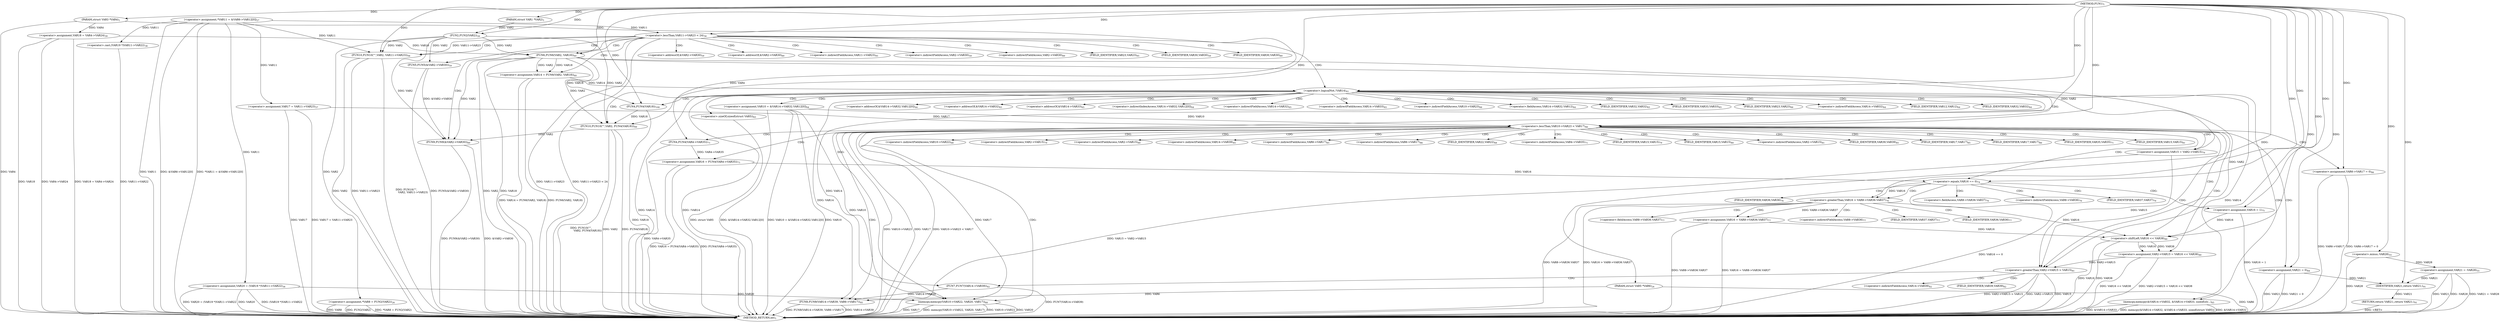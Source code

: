 digraph "FUN1" {  
"8" [label = <(METHOD,FUN1)<SUB>1</SUB>> ]
"208" [label = <(METHOD_RETURN,int)<SUB>1</SUB>> ]
"9" [label = <(PARAM,struct VAR1 *VAR2)<SUB>1</SUB>> ]
"10" [label = <(PARAM,struct VAR3 *VAR4)<SUB>1</SUB>> ]
"11" [label = <(PARAM,struct VAR5 *VAR6)<SUB>24</SUB>> ]
"14" [label = <(&lt;operator&gt;.assignment,*VAR8 = FUN2(VAR2))<SUB>26</SUB>> ]
"20" [label = <(&lt;operator&gt;.assignment,*VAR11 = &amp;VAR6-&gt;VAR12[0])<SUB>27</SUB>> ]
"35" [label = <(&lt;operator&gt;.assignment,VAR20 = (VAR19 *)VAR11-&gt;VAR22)<SUB>36</SUB>> ]
"42" [label = <(&lt;operator&gt;.assignment,VAR17 = VAR11-&gt;VAR23)<SUB>37</SUB>> ]
"47" [label = <(&lt;operator&gt;.assignment,VAR18 = VAR4-&gt;VAR24)<SUB>39</SUB>> ]
"52" [label = <(&lt;operator&gt;.assignment,VAR21 = -VAR28)<SUB>55</SUB>> ]
"64" [label = <(FUN5,FUN5(&amp;VAR2-&gt;VAR30))<SUB>59</SUB>> ]
"69" [label = <(&lt;operator&gt;.assignment,VAR14 = FUN6(VAR2, VAR18))<SUB>60</SUB>> ]
"79" [label = <(&lt;operator&gt;.assignment,VAR10 = &amp;VAR14-&gt;VAR32.VAR12[0])<SUB>64</SUB>> ]
"89" [label = <(memcpy,memcpy(&amp;VAR14-&gt;VAR32, &amp;VAR14-&gt;VAR33, sizeof(str...)<SUB>65</SUB>> ]
"108" [label = <(memcpy,memcpy(VAR10-&gt;VAR22, VAR20, VAR17))<SUB>68</SUB>> ]
"114" [label = <(&lt;operator&gt;.assignment,VAR16 = FUN4(VAR4-&gt;VAR35))<SUB>71</SUB>> ]
"146" [label = <(&lt;operator&gt;.assignment,VAR15 = VAR2-&gt;VAR15)<SUB>79</SUB>> ]
"151" [label = <(&lt;operator&gt;.assignment,VAR2-&gt;VAR15 = VAR16 &lt;&lt; VAR38)<SUB>80</SUB>> ]
"169" [label = <(&lt;operator&gt;.assignment,VAR21 = 0)<SUB>84</SUB>> ]
"172" [label = <(FUN8,FUN8(VAR14-&gt;VAR39, VAR6-&gt;VAR17))<SUB>85</SUB>> ]
"179" [label = <(&lt;operator&gt;.assignment,VAR6-&gt;VAR17 = 0)<SUB>86</SUB>> ]
"185" [label = <(FUN9,FUN9(&amp;VAR2-&gt;VAR30))<SUB>89</SUB>> ]
"191" [label = <(RETURN,return VAR21;,return VAR21;)<SUB>91</SUB>> ]
"194" [label = <(FUN10,FUN10(&quot;&quot;,
		VAR2, VAR11-&gt;VAR23))<SUB>94</SUB>> ]
"202" [label = <(FUN10,FUN10(&quot;&quot;,
		VAR2, FUN4(VAR18)))<SUB>99</SUB>> ]
"57" [label = <(&lt;operator&gt;.lessThan,VAR11-&gt;VAR23 &lt; 24)<SUB>56</SUB>> ]
"75" [label = <(&lt;operator&gt;.logicalNot,!VAR14)<SUB>61</SUB>> ]
"101" [label = <(&lt;operator&gt;.lessThan,VAR10-&gt;VAR23 &lt; VAR17)<SUB>66</SUB>> ]
"121" [label = <(&lt;operator&gt;.equals,VAR16 == 0)<SUB>74</SUB>> ]
"159" [label = <(&lt;operator&gt;.greaterThan,VAR2-&gt;VAR15 &gt; VAR15)<SUB>81</SUB>> ]
"192" [label = <(IDENTIFIER,VAR21,return VAR21;)<SUB>91</SUB>> ]
"16" [label = <(FUN2,FUN2(VAR2))<SUB>26</SUB>> ]
"37" [label = <(&lt;operator&gt;.cast,(VAR19 *)VAR11-&gt;VAR22)<SUB>36</SUB>> ]
"54" [label = <(&lt;operator&gt;.minus,-VAR28)<SUB>55</SUB>> ]
"71" [label = <(FUN6,FUN6(VAR2, VAR18))<SUB>60</SUB>> ]
"98" [label = <(&lt;operator&gt;.sizeOf,sizeof(struct VAR5))<SUB>65</SUB>> ]
"116" [label = <(FUN4,FUN4(VAR4-&gt;VAR35))<SUB>71</SUB>> ]
"125" [label = <(&lt;operator&gt;.assignment,VAR16 = 1)<SUB>75</SUB>> ]
"155" [label = <(&lt;operator&gt;.shiftLeft,VAR16 &lt;&lt; VAR38)<SUB>80</SUB>> ]
"165" [label = <(FUN7,FUN7(VAR14-&gt;VAR39))<SUB>82</SUB>> ]
"205" [label = <(FUN4,FUN4(VAR18))<SUB>100</SUB>> ]
"131" [label = <(&lt;operator&gt;.greaterThan,VAR16 &gt; VAR8-&gt;VAR36.VAR37)<SUB>76</SUB>> ]
"139" [label = <(&lt;operator&gt;.assignment,VAR16 = VAR8-&gt;VAR36.VAR37)<SUB>77</SUB>> ]
"65" [label = <(&lt;operator&gt;.addressOf,&amp;VAR2-&gt;VAR30)<SUB>59</SUB>> ]
"81" [label = <(&lt;operator&gt;.addressOf,&amp;VAR14-&gt;VAR32.VAR12[0])<SUB>64</SUB>> ]
"90" [label = <(&lt;operator&gt;.addressOf,&amp;VAR14-&gt;VAR32)<SUB>65</SUB>> ]
"94" [label = <(&lt;operator&gt;.addressOf,&amp;VAR14-&gt;VAR33)<SUB>65</SUB>> ]
"109" [label = <(&lt;operator&gt;.indirectFieldAccess,VAR10-&gt;VAR22)<SUB>68</SUB>> ]
"148" [label = <(&lt;operator&gt;.indirectFieldAccess,VAR2-&gt;VAR15)<SUB>79</SUB>> ]
"152" [label = <(&lt;operator&gt;.indirectFieldAccess,VAR2-&gt;VAR15)<SUB>80</SUB>> ]
"173" [label = <(&lt;operator&gt;.indirectFieldAccess,VAR14-&gt;VAR39)<SUB>85</SUB>> ]
"176" [label = <(&lt;operator&gt;.indirectFieldAccess,VAR6-&gt;VAR17)<SUB>85</SUB>> ]
"180" [label = <(&lt;operator&gt;.indirectFieldAccess,VAR6-&gt;VAR17)<SUB>86</SUB>> ]
"186" [label = <(&lt;operator&gt;.addressOf,&amp;VAR2-&gt;VAR30)<SUB>89</SUB>> ]
"197" [label = <(&lt;operator&gt;.indirectFieldAccess,VAR11-&gt;VAR23)<SUB>95</SUB>> ]
"66" [label = <(&lt;operator&gt;.indirectFieldAccess,VAR2-&gt;VAR30)<SUB>59</SUB>> ]
"82" [label = <(&lt;operator&gt;.indirectIndexAccess,VAR14-&gt;VAR32.VAR12[0])<SUB>64</SUB>> ]
"91" [label = <(&lt;operator&gt;.indirectFieldAccess,VAR14-&gt;VAR32)<SUB>65</SUB>> ]
"95" [label = <(&lt;operator&gt;.indirectFieldAccess,VAR14-&gt;VAR33)<SUB>65</SUB>> ]
"102" [label = <(&lt;operator&gt;.indirectFieldAccess,VAR10-&gt;VAR23)<SUB>66</SUB>> ]
"111" [label = <(FIELD_IDENTIFIER,VAR22,VAR22)<SUB>68</SUB>> ]
"117" [label = <(&lt;operator&gt;.indirectFieldAccess,VAR4-&gt;VAR35)<SUB>71</SUB>> ]
"150" [label = <(FIELD_IDENTIFIER,VAR15,VAR15)<SUB>79</SUB>> ]
"154" [label = <(FIELD_IDENTIFIER,VAR15,VAR15)<SUB>80</SUB>> ]
"160" [label = <(&lt;operator&gt;.indirectFieldAccess,VAR2-&gt;VAR15)<SUB>81</SUB>> ]
"175" [label = <(FIELD_IDENTIFIER,VAR39,VAR39)<SUB>85</SUB>> ]
"178" [label = <(FIELD_IDENTIFIER,VAR17,VAR17)<SUB>85</SUB>> ]
"182" [label = <(FIELD_IDENTIFIER,VAR17,VAR17)<SUB>86</SUB>> ]
"187" [label = <(&lt;operator&gt;.indirectFieldAccess,VAR2-&gt;VAR30)<SUB>89</SUB>> ]
"199" [label = <(FIELD_IDENTIFIER,VAR23,VAR23)<SUB>95</SUB>> ]
"68" [label = <(FIELD_IDENTIFIER,VAR30,VAR30)<SUB>59</SUB>> ]
"83" [label = <(&lt;operator&gt;.fieldAccess,VAR14-&gt;VAR32.VAR12)<SUB>64</SUB>> ]
"93" [label = <(FIELD_IDENTIFIER,VAR32,VAR32)<SUB>65</SUB>> ]
"97" [label = <(FIELD_IDENTIFIER,VAR33,VAR33)<SUB>65</SUB>> ]
"104" [label = <(FIELD_IDENTIFIER,VAR23,VAR23)<SUB>66</SUB>> ]
"119" [label = <(FIELD_IDENTIFIER,VAR35,VAR35)<SUB>71</SUB>> ]
"162" [label = <(FIELD_IDENTIFIER,VAR15,VAR15)<SUB>81</SUB>> ]
"166" [label = <(&lt;operator&gt;.indirectFieldAccess,VAR14-&gt;VAR39)<SUB>82</SUB>> ]
"189" [label = <(FIELD_IDENTIFIER,VAR30,VAR30)<SUB>89</SUB>> ]
"84" [label = <(&lt;operator&gt;.indirectFieldAccess,VAR14-&gt;VAR32)<SUB>64</SUB>> ]
"87" [label = <(FIELD_IDENTIFIER,VAR12,VAR12)<SUB>64</SUB>> ]
"168" [label = <(FIELD_IDENTIFIER,VAR39,VAR39)<SUB>82</SUB>> ]
"86" [label = <(FIELD_IDENTIFIER,VAR32,VAR32)<SUB>64</SUB>> ]
"133" [label = <(&lt;operator&gt;.fieldAccess,VAR8-&gt;VAR36.VAR37)<SUB>76</SUB>> ]
"134" [label = <(&lt;operator&gt;.indirectFieldAccess,VAR8-&gt;VAR36)<SUB>76</SUB>> ]
"137" [label = <(FIELD_IDENTIFIER,VAR37,VAR37)<SUB>76</SUB>> ]
"141" [label = <(&lt;operator&gt;.fieldAccess,VAR8-&gt;VAR36.VAR37)<SUB>77</SUB>> ]
"136" [label = <(FIELD_IDENTIFIER,VAR36,VAR36)<SUB>76</SUB>> ]
"142" [label = <(&lt;operator&gt;.indirectFieldAccess,VAR8-&gt;VAR36)<SUB>77</SUB>> ]
"145" [label = <(FIELD_IDENTIFIER,VAR37,VAR37)<SUB>77</SUB>> ]
"144" [label = <(FIELD_IDENTIFIER,VAR36,VAR36)<SUB>77</SUB>> ]
  "191" -> "208"  [ label = "DDG: &lt;RET&gt;"] 
  "10" -> "208"  [ label = "DDG: VAR4"] 
  "11" -> "208"  [ label = "DDG: VAR6"] 
  "14" -> "208"  [ label = "DDG: VAR8"] 
  "14" -> "208"  [ label = "DDG: FUN2(VAR2)"] 
  "14" -> "208"  [ label = "DDG: *VAR8 = FUN2(VAR2)"] 
  "20" -> "208"  [ label = "DDG: VAR11"] 
  "20" -> "208"  [ label = "DDG: &amp;VAR6-&gt;VAR12[0]"] 
  "20" -> "208"  [ label = "DDG: *VAR11 = &amp;VAR6-&gt;VAR12[0]"] 
  "35" -> "208"  [ label = "DDG: VAR20"] 
  "37" -> "208"  [ label = "DDG: VAR11-&gt;VAR22"] 
  "35" -> "208"  [ label = "DDG: (VAR19 *)VAR11-&gt;VAR22"] 
  "35" -> "208"  [ label = "DDG: VAR20 = (VAR19 *)VAR11-&gt;VAR22"] 
  "42" -> "208"  [ label = "DDG: VAR17"] 
  "42" -> "208"  [ label = "DDG: VAR17 = VAR11-&gt;VAR23"] 
  "47" -> "208"  [ label = "DDG: VAR18"] 
  "47" -> "208"  [ label = "DDG: VAR4-&gt;VAR24"] 
  "47" -> "208"  [ label = "DDG: VAR18 = VAR4-&gt;VAR24"] 
  "52" -> "208"  [ label = "DDG: VAR21"] 
  "52" -> "208"  [ label = "DDG: -VAR28"] 
  "52" -> "208"  [ label = "DDG: VAR21 = -VAR28"] 
  "57" -> "208"  [ label = "DDG: VAR11-&gt;VAR23"] 
  "57" -> "208"  [ label = "DDG: VAR11-&gt;VAR23 &lt; 24"] 
  "64" -> "208"  [ label = "DDG: FUN5(&amp;VAR2-&gt;VAR30)"] 
  "71" -> "208"  [ label = "DDG: VAR2"] 
  "71" -> "208"  [ label = "DDG: VAR18"] 
  "69" -> "208"  [ label = "DDG: FUN6(VAR2, VAR18)"] 
  "69" -> "208"  [ label = "DDG: VAR14 = FUN6(VAR2, VAR18)"] 
  "75" -> "208"  [ label = "DDG: VAR14"] 
  "75" -> "208"  [ label = "DDG: !VAR14"] 
  "79" -> "208"  [ label = "DDG: VAR10"] 
  "79" -> "208"  [ label = "DDG: &amp;VAR14-&gt;VAR32.VAR12[0]"] 
  "79" -> "208"  [ label = "DDG: VAR10 = &amp;VAR14-&gt;VAR32.VAR12[0]"] 
  "89" -> "208"  [ label = "DDG: &amp;VAR14-&gt;VAR32"] 
  "89" -> "208"  [ label = "DDG: &amp;VAR14-&gt;VAR33"] 
  "89" -> "208"  [ label = "DDG: memcpy(&amp;VAR14-&gt;VAR32, &amp;VAR14-&gt;VAR33, sizeof(struct VAR5))"] 
  "101" -> "208"  [ label = "DDG: VAR10-&gt;VAR23"] 
  "101" -> "208"  [ label = "DDG: VAR17"] 
  "101" -> "208"  [ label = "DDG: VAR10-&gt;VAR23 &lt; VAR17"] 
  "108" -> "208"  [ label = "DDG: VAR10-&gt;VAR22"] 
  "108" -> "208"  [ label = "DDG: VAR20"] 
  "108" -> "208"  [ label = "DDG: VAR17"] 
  "108" -> "208"  [ label = "DDG: memcpy(VAR10-&gt;VAR22, VAR20, VAR17)"] 
  "116" -> "208"  [ label = "DDG: VAR4-&gt;VAR35"] 
  "114" -> "208"  [ label = "DDG: FUN4(VAR4-&gt;VAR35)"] 
  "114" -> "208"  [ label = "DDG: VAR16 = FUN4(VAR4-&gt;VAR35)"] 
  "121" -> "208"  [ label = "DDG: VAR16 == 0"] 
  "131" -> "208"  [ label = "DDG: VAR8-&gt;VAR36.VAR37"] 
  "131" -> "208"  [ label = "DDG: VAR16 &gt; VAR8-&gt;VAR36.VAR37"] 
  "139" -> "208"  [ label = "DDG: VAR8-&gt;VAR36.VAR37"] 
  "139" -> "208"  [ label = "DDG: VAR16 = VAR8-&gt;VAR36.VAR37"] 
  "125" -> "208"  [ label = "DDG: VAR16 = 1"] 
  "146" -> "208"  [ label = "DDG: VAR15 = VAR2-&gt;VAR15"] 
  "155" -> "208"  [ label = "DDG: VAR16"] 
  "151" -> "208"  [ label = "DDG: VAR16 &lt;&lt; VAR38"] 
  "151" -> "208"  [ label = "DDG: VAR2-&gt;VAR15 = VAR16 &lt;&lt; VAR38"] 
  "159" -> "208"  [ label = "DDG: VAR2-&gt;VAR15"] 
  "159" -> "208"  [ label = "DDG: VAR15"] 
  "159" -> "208"  [ label = "DDG: VAR2-&gt;VAR15 &gt; VAR15"] 
  "165" -> "208"  [ label = "DDG: FUN7(VAR14-&gt;VAR39)"] 
  "169" -> "208"  [ label = "DDG: VAR21"] 
  "169" -> "208"  [ label = "DDG: VAR21 = 0"] 
  "172" -> "208"  [ label = "DDG: VAR14-&gt;VAR39"] 
  "172" -> "208"  [ label = "DDG: FUN8(VAR14-&gt;VAR39, VAR6-&gt;VAR17)"] 
  "179" -> "208"  [ label = "DDG: VAR6-&gt;VAR17"] 
  "179" -> "208"  [ label = "DDG: VAR6-&gt;VAR17 = 0"] 
  "202" -> "208"  [ label = "DDG: VAR2"] 
  "205" -> "208"  [ label = "DDG: VAR18"] 
  "202" -> "208"  [ label = "DDG: FUN4(VAR18)"] 
  "202" -> "208"  [ label = "DDG: FUN10(&quot;&quot;,
		VAR2, FUN4(VAR18))"] 
  "185" -> "208"  [ label = "DDG: &amp;VAR2-&gt;VAR30"] 
  "185" -> "208"  [ label = "DDG: FUN9(&amp;VAR2-&gt;VAR30)"] 
  "194" -> "208"  [ label = "DDG: VAR2"] 
  "194" -> "208"  [ label = "DDG: VAR11-&gt;VAR23"] 
  "194" -> "208"  [ label = "DDG: FUN10(&quot;&quot;,
		VAR2, VAR11-&gt;VAR23)"] 
  "54" -> "208"  [ label = "DDG: VAR28"] 
  "155" -> "208"  [ label = "DDG: VAR38"] 
  "98" -> "208"  [ label = "DDG: struct VAR5"] 
  "8" -> "9"  [ label = "DDG: "] 
  "8" -> "10"  [ label = "DDG: "] 
  "8" -> "11"  [ label = "DDG: "] 
  "16" -> "14"  [ label = "DDG: VAR2"] 
  "20" -> "35"  [ label = "DDG: VAR11"] 
  "20" -> "42"  [ label = "DDG: VAR11"] 
  "10" -> "47"  [ label = "DDG: VAR4"] 
  "54" -> "52"  [ label = "DDG: VAR28"] 
  "71" -> "69"  [ label = "DDG: VAR2"] 
  "71" -> "69"  [ label = "DDG: VAR18"] 
  "116" -> "114"  [ label = "DDG: VAR4-&gt;VAR35"] 
  "71" -> "146"  [ label = "DDG: VAR2"] 
  "155" -> "151"  [ label = "DDG: VAR16"] 
  "155" -> "151"  [ label = "DDG: VAR38"] 
  "8" -> "169"  [ label = "DDG: "] 
  "8" -> "179"  [ label = "DDG: "] 
  "192" -> "191"  [ label = "DDG: VAR21"] 
  "16" -> "64"  [ label = "DDG: VAR2"] 
  "75" -> "89"  [ label = "DDG: VAR14"] 
  "79" -> "108"  [ label = "DDG: VAR10"] 
  "35" -> "108"  [ label = "DDG: VAR20"] 
  "8" -> "108"  [ label = "DDG: "] 
  "101" -> "108"  [ label = "DDG: VAR17"] 
  "75" -> "172"  [ label = "DDG: VAR14"] 
  "165" -> "172"  [ label = "DDG: VAR14-&gt;VAR39"] 
  "11" -> "172"  [ label = "DDG: VAR6"] 
  "64" -> "185"  [ label = "DDG: &amp;VAR2-&gt;VAR30"] 
  "71" -> "185"  [ label = "DDG: VAR2"] 
  "202" -> "185"  [ label = "DDG: VAR2"] 
  "16" -> "185"  [ label = "DDG: VAR2"] 
  "169" -> "192"  [ label = "DDG: VAR21"] 
  "52" -> "192"  [ label = "DDG: VAR21"] 
  "8" -> "192"  [ label = "DDG: "] 
  "8" -> "194"  [ label = "DDG: "] 
  "16" -> "194"  [ label = "DDG: VAR2"] 
  "20" -> "194"  [ label = "DDG: VAR11"] 
  "57" -> "194"  [ label = "DDG: VAR11-&gt;VAR23"] 
  "8" -> "202"  [ label = "DDG: "] 
  "71" -> "202"  [ label = "DDG: VAR2"] 
  "16" -> "202"  [ label = "DDG: VAR2"] 
  "205" -> "202"  [ label = "DDG: VAR18"] 
  "9" -> "16"  [ label = "DDG: VAR2"] 
  "8" -> "16"  [ label = "DDG: "] 
  "20" -> "37"  [ label = "DDG: VAR11"] 
  "8" -> "54"  [ label = "DDG: "] 
  "20" -> "57"  [ label = "DDG: VAR11"] 
  "8" -> "57"  [ label = "DDG: "] 
  "16" -> "71"  [ label = "DDG: VAR2"] 
  "8" -> "71"  [ label = "DDG: "] 
  "47" -> "71"  [ label = "DDG: VAR18"] 
  "69" -> "75"  [ label = "DDG: VAR14"] 
  "8" -> "75"  [ label = "DDG: "] 
  "79" -> "101"  [ label = "DDG: VAR10"] 
  "42" -> "101"  [ label = "DDG: VAR17"] 
  "8" -> "101"  [ label = "DDG: "] 
  "10" -> "116"  [ label = "DDG: VAR4"] 
  "114" -> "121"  [ label = "DDG: VAR16"] 
  "8" -> "121"  [ label = "DDG: "] 
  "8" -> "125"  [ label = "DDG: "] 
  "131" -> "155"  [ label = "DDG: VAR16"] 
  "139" -> "155"  [ label = "DDG: VAR16"] 
  "125" -> "155"  [ label = "DDG: VAR16"] 
  "8" -> "155"  [ label = "DDG: "] 
  "71" -> "159"  [ label = "DDG: VAR2"] 
  "151" -> "159"  [ label = "DDG: VAR2-&gt;VAR15"] 
  "146" -> "159"  [ label = "DDG: VAR15"] 
  "8" -> "159"  [ label = "DDG: "] 
  "71" -> "205"  [ label = "DDG: VAR18"] 
  "8" -> "205"  [ label = "DDG: "] 
  "75" -> "165"  [ label = "DDG: VAR14"] 
  "121" -> "131"  [ label = "DDG: VAR16"] 
  "8" -> "131"  [ label = "DDG: "] 
  "131" -> "139"  [ label = "DDG: VAR8-&gt;VAR36.VAR37"] 
  "57" -> "68"  [ label = "CDG: "] 
  "57" -> "64"  [ label = "CDG: "] 
  "57" -> "75"  [ label = "CDG: "] 
  "57" -> "69"  [ label = "CDG: "] 
  "57" -> "185"  [ label = "CDG: "] 
  "57" -> "197"  [ label = "CDG: "] 
  "57" -> "189"  [ label = "CDG: "] 
  "57" -> "187"  [ label = "CDG: "] 
  "57" -> "194"  [ label = "CDG: "] 
  "57" -> "186"  [ label = "CDG: "] 
  "57" -> "66"  [ label = "CDG: "] 
  "57" -> "65"  [ label = "CDG: "] 
  "57" -> "199"  [ label = "CDG: "] 
  "57" -> "71"  [ label = "CDG: "] 
  "75" -> "94"  [ label = "CDG: "] 
  "75" -> "98"  [ label = "CDG: "] 
  "75" -> "81"  [ label = "CDG: "] 
  "75" -> "84"  [ label = "CDG: "] 
  "75" -> "102"  [ label = "CDG: "] 
  "75" -> "104"  [ label = "CDG: "] 
  "75" -> "95"  [ label = "CDG: "] 
  "75" -> "87"  [ label = "CDG: "] 
  "75" -> "97"  [ label = "CDG: "] 
  "75" -> "91"  [ label = "CDG: "] 
  "75" -> "93"  [ label = "CDG: "] 
  "75" -> "101"  [ label = "CDG: "] 
  "75" -> "90"  [ label = "CDG: "] 
  "75" -> "79"  [ label = "CDG: "] 
  "75" -> "202"  [ label = "CDG: "] 
  "75" -> "205"  [ label = "CDG: "] 
  "75" -> "86"  [ label = "CDG: "] 
  "75" -> "89"  [ label = "CDG: "] 
  "75" -> "82"  [ label = "CDG: "] 
  "75" -> "83"  [ label = "CDG: "] 
  "101" -> "154"  [ label = "CDG: "] 
  "101" -> "146"  [ label = "CDG: "] 
  "101" -> "169"  [ label = "CDG: "] 
  "101" -> "114"  [ label = "CDG: "] 
  "101" -> "179"  [ label = "CDG: "] 
  "101" -> "178"  [ label = "CDG: "] 
  "101" -> "150"  [ label = "CDG: "] 
  "101" -> "151"  [ label = "CDG: "] 
  "101" -> "119"  [ label = "CDG: "] 
  "101" -> "121"  [ label = "CDG: "] 
  "101" -> "162"  [ label = "CDG: "] 
  "101" -> "148"  [ label = "CDG: "] 
  "101" -> "173"  [ label = "CDG: "] 
  "101" -> "152"  [ label = "CDG: "] 
  "101" -> "182"  [ label = "CDG: "] 
  "101" -> "155"  [ label = "CDG: "] 
  "101" -> "180"  [ label = "CDG: "] 
  "101" -> "108"  [ label = "CDG: "] 
  "101" -> "111"  [ label = "CDG: "] 
  "101" -> "160"  [ label = "CDG: "] 
  "101" -> "116"  [ label = "CDG: "] 
  "101" -> "159"  [ label = "CDG: "] 
  "101" -> "176"  [ label = "CDG: "] 
  "101" -> "117"  [ label = "CDG: "] 
  "101" -> "175"  [ label = "CDG: "] 
  "101" -> "109"  [ label = "CDG: "] 
  "101" -> "172"  [ label = "CDG: "] 
  "121" -> "136"  [ label = "CDG: "] 
  "121" -> "131"  [ label = "CDG: "] 
  "121" -> "134"  [ label = "CDG: "] 
  "121" -> "137"  [ label = "CDG: "] 
  "121" -> "125"  [ label = "CDG: "] 
  "121" -> "133"  [ label = "CDG: "] 
  "159" -> "168"  [ label = "CDG: "] 
  "159" -> "166"  [ label = "CDG: "] 
  "159" -> "165"  [ label = "CDG: "] 
  "131" -> "145"  [ label = "CDG: "] 
  "131" -> "144"  [ label = "CDG: "] 
  "131" -> "139"  [ label = "CDG: "] 
  "131" -> "141"  [ label = "CDG: "] 
  "131" -> "142"  [ label = "CDG: "] 
}
